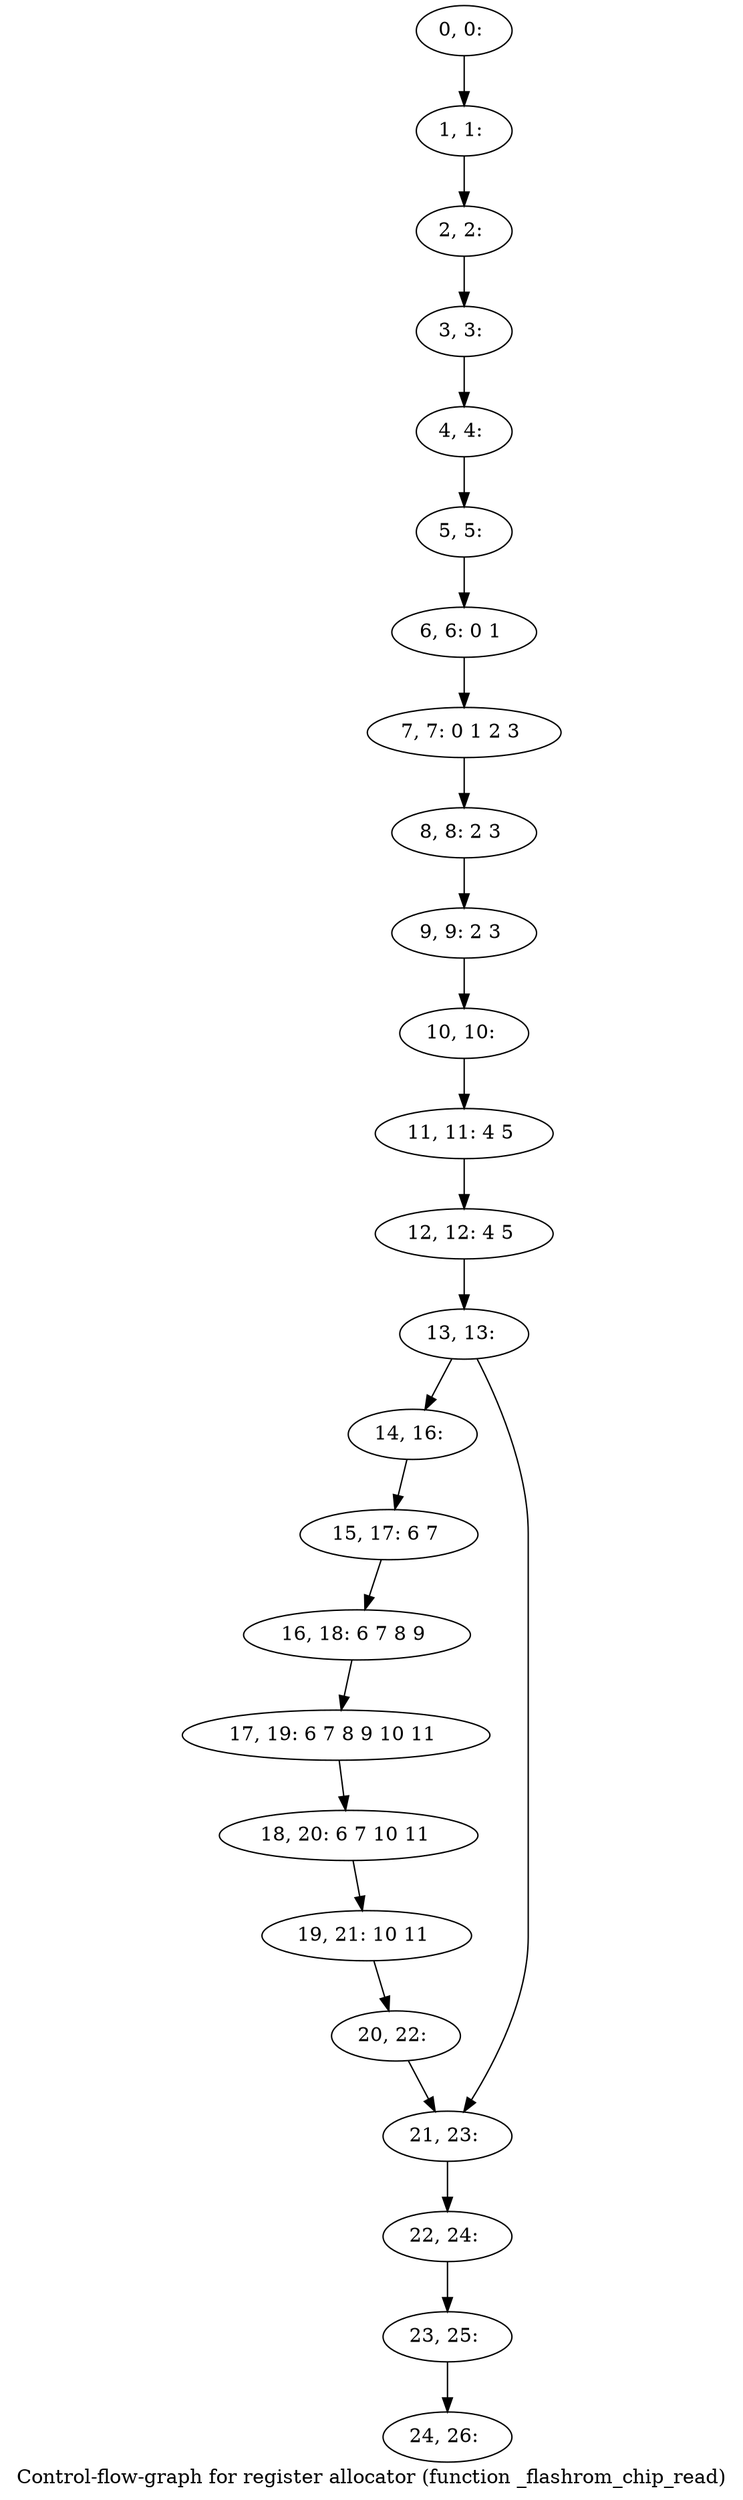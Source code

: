 digraph G {
graph [label="Control-flow-graph for register allocator (function _flashrom_chip_read)"]
0[label="0, 0: "];
1[label="1, 1: "];
2[label="2, 2: "];
3[label="3, 3: "];
4[label="4, 4: "];
5[label="5, 5: "];
6[label="6, 6: 0 1 "];
7[label="7, 7: 0 1 2 3 "];
8[label="8, 8: 2 3 "];
9[label="9, 9: 2 3 "];
10[label="10, 10: "];
11[label="11, 11: 4 5 "];
12[label="12, 12: 4 5 "];
13[label="13, 13: "];
14[label="14, 16: "];
15[label="15, 17: 6 7 "];
16[label="16, 18: 6 7 8 9 "];
17[label="17, 19: 6 7 8 9 10 11 "];
18[label="18, 20: 6 7 10 11 "];
19[label="19, 21: 10 11 "];
20[label="20, 22: "];
21[label="21, 23: "];
22[label="22, 24: "];
23[label="23, 25: "];
24[label="24, 26: "];
0->1 ;
1->2 ;
2->3 ;
3->4 ;
4->5 ;
5->6 ;
6->7 ;
7->8 ;
8->9 ;
9->10 ;
10->11 ;
11->12 ;
12->13 ;
13->14 ;
13->21 ;
14->15 ;
15->16 ;
16->17 ;
17->18 ;
18->19 ;
19->20 ;
20->21 ;
21->22 ;
22->23 ;
23->24 ;
}
